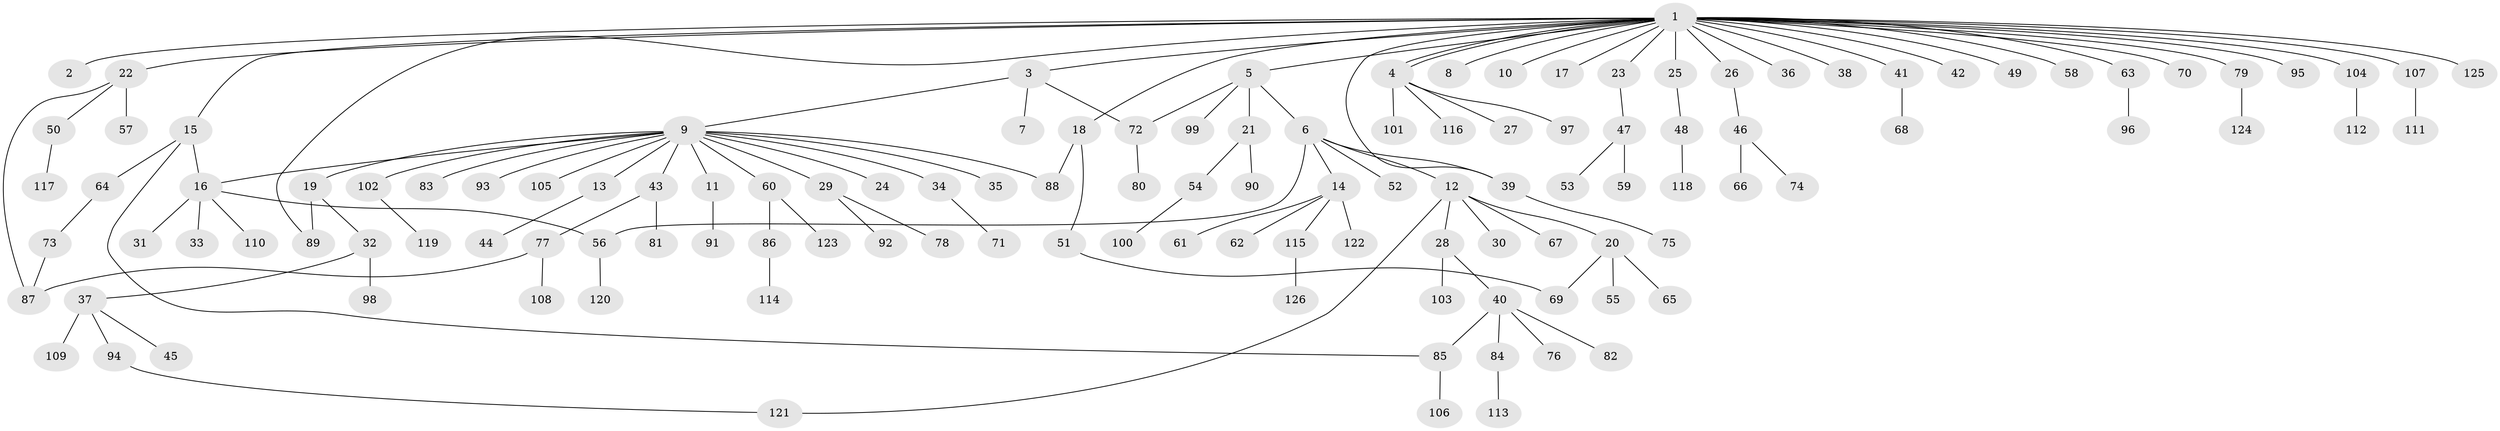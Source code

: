 // coarse degree distribution, {29: 0.013333333333333334, 1: 0.6133333333333333, 4: 0.04, 3: 0.10666666666666667, 5: 0.02666666666666667, 6: 0.013333333333333334, 14: 0.013333333333333334, 7: 0.013333333333333334, 2: 0.16}
// Generated by graph-tools (version 1.1) at 2025/18/03/04/25 18:18:12]
// undirected, 126 vertices, 137 edges
graph export_dot {
graph [start="1"]
  node [color=gray90,style=filled];
  1;
  2;
  3;
  4;
  5;
  6;
  7;
  8;
  9;
  10;
  11;
  12;
  13;
  14;
  15;
  16;
  17;
  18;
  19;
  20;
  21;
  22;
  23;
  24;
  25;
  26;
  27;
  28;
  29;
  30;
  31;
  32;
  33;
  34;
  35;
  36;
  37;
  38;
  39;
  40;
  41;
  42;
  43;
  44;
  45;
  46;
  47;
  48;
  49;
  50;
  51;
  52;
  53;
  54;
  55;
  56;
  57;
  58;
  59;
  60;
  61;
  62;
  63;
  64;
  65;
  66;
  67;
  68;
  69;
  70;
  71;
  72;
  73;
  74;
  75;
  76;
  77;
  78;
  79;
  80;
  81;
  82;
  83;
  84;
  85;
  86;
  87;
  88;
  89;
  90;
  91;
  92;
  93;
  94;
  95;
  96;
  97;
  98;
  99;
  100;
  101;
  102;
  103;
  104;
  105;
  106;
  107;
  108;
  109;
  110;
  111;
  112;
  113;
  114;
  115;
  116;
  117;
  118;
  119;
  120;
  121;
  122;
  123;
  124;
  125;
  126;
  1 -- 2;
  1 -- 3;
  1 -- 4;
  1 -- 4;
  1 -- 5;
  1 -- 8;
  1 -- 10;
  1 -- 15;
  1 -- 17;
  1 -- 18;
  1 -- 22;
  1 -- 23;
  1 -- 25;
  1 -- 26;
  1 -- 36;
  1 -- 38;
  1 -- 39;
  1 -- 41;
  1 -- 42;
  1 -- 49;
  1 -- 58;
  1 -- 63;
  1 -- 70;
  1 -- 79;
  1 -- 89;
  1 -- 95;
  1 -- 104;
  1 -- 107;
  1 -- 125;
  3 -- 7;
  3 -- 9;
  3 -- 72;
  4 -- 27;
  4 -- 97;
  4 -- 101;
  4 -- 116;
  5 -- 6;
  5 -- 21;
  5 -- 72;
  5 -- 99;
  6 -- 12;
  6 -- 14;
  6 -- 39;
  6 -- 52;
  6 -- 56;
  9 -- 11;
  9 -- 13;
  9 -- 16;
  9 -- 19;
  9 -- 24;
  9 -- 29;
  9 -- 34;
  9 -- 35;
  9 -- 43;
  9 -- 60;
  9 -- 83;
  9 -- 88;
  9 -- 93;
  9 -- 102;
  9 -- 105;
  11 -- 91;
  12 -- 20;
  12 -- 28;
  12 -- 30;
  12 -- 67;
  12 -- 121;
  13 -- 44;
  14 -- 61;
  14 -- 62;
  14 -- 115;
  14 -- 122;
  15 -- 16;
  15 -- 64;
  15 -- 85;
  16 -- 31;
  16 -- 33;
  16 -- 56;
  16 -- 110;
  18 -- 51;
  18 -- 88;
  19 -- 32;
  19 -- 89;
  20 -- 55;
  20 -- 65;
  20 -- 69;
  21 -- 54;
  21 -- 90;
  22 -- 50;
  22 -- 57;
  22 -- 87;
  23 -- 47;
  25 -- 48;
  26 -- 46;
  28 -- 40;
  28 -- 103;
  29 -- 78;
  29 -- 92;
  32 -- 37;
  32 -- 98;
  34 -- 71;
  37 -- 45;
  37 -- 94;
  37 -- 109;
  39 -- 75;
  40 -- 76;
  40 -- 82;
  40 -- 84;
  40 -- 85;
  41 -- 68;
  43 -- 77;
  43 -- 81;
  46 -- 66;
  46 -- 74;
  47 -- 53;
  47 -- 59;
  48 -- 118;
  50 -- 117;
  51 -- 69;
  54 -- 100;
  56 -- 120;
  60 -- 86;
  60 -- 123;
  63 -- 96;
  64 -- 73;
  72 -- 80;
  73 -- 87;
  77 -- 87;
  77 -- 108;
  79 -- 124;
  84 -- 113;
  85 -- 106;
  86 -- 114;
  94 -- 121;
  102 -- 119;
  104 -- 112;
  107 -- 111;
  115 -- 126;
}
